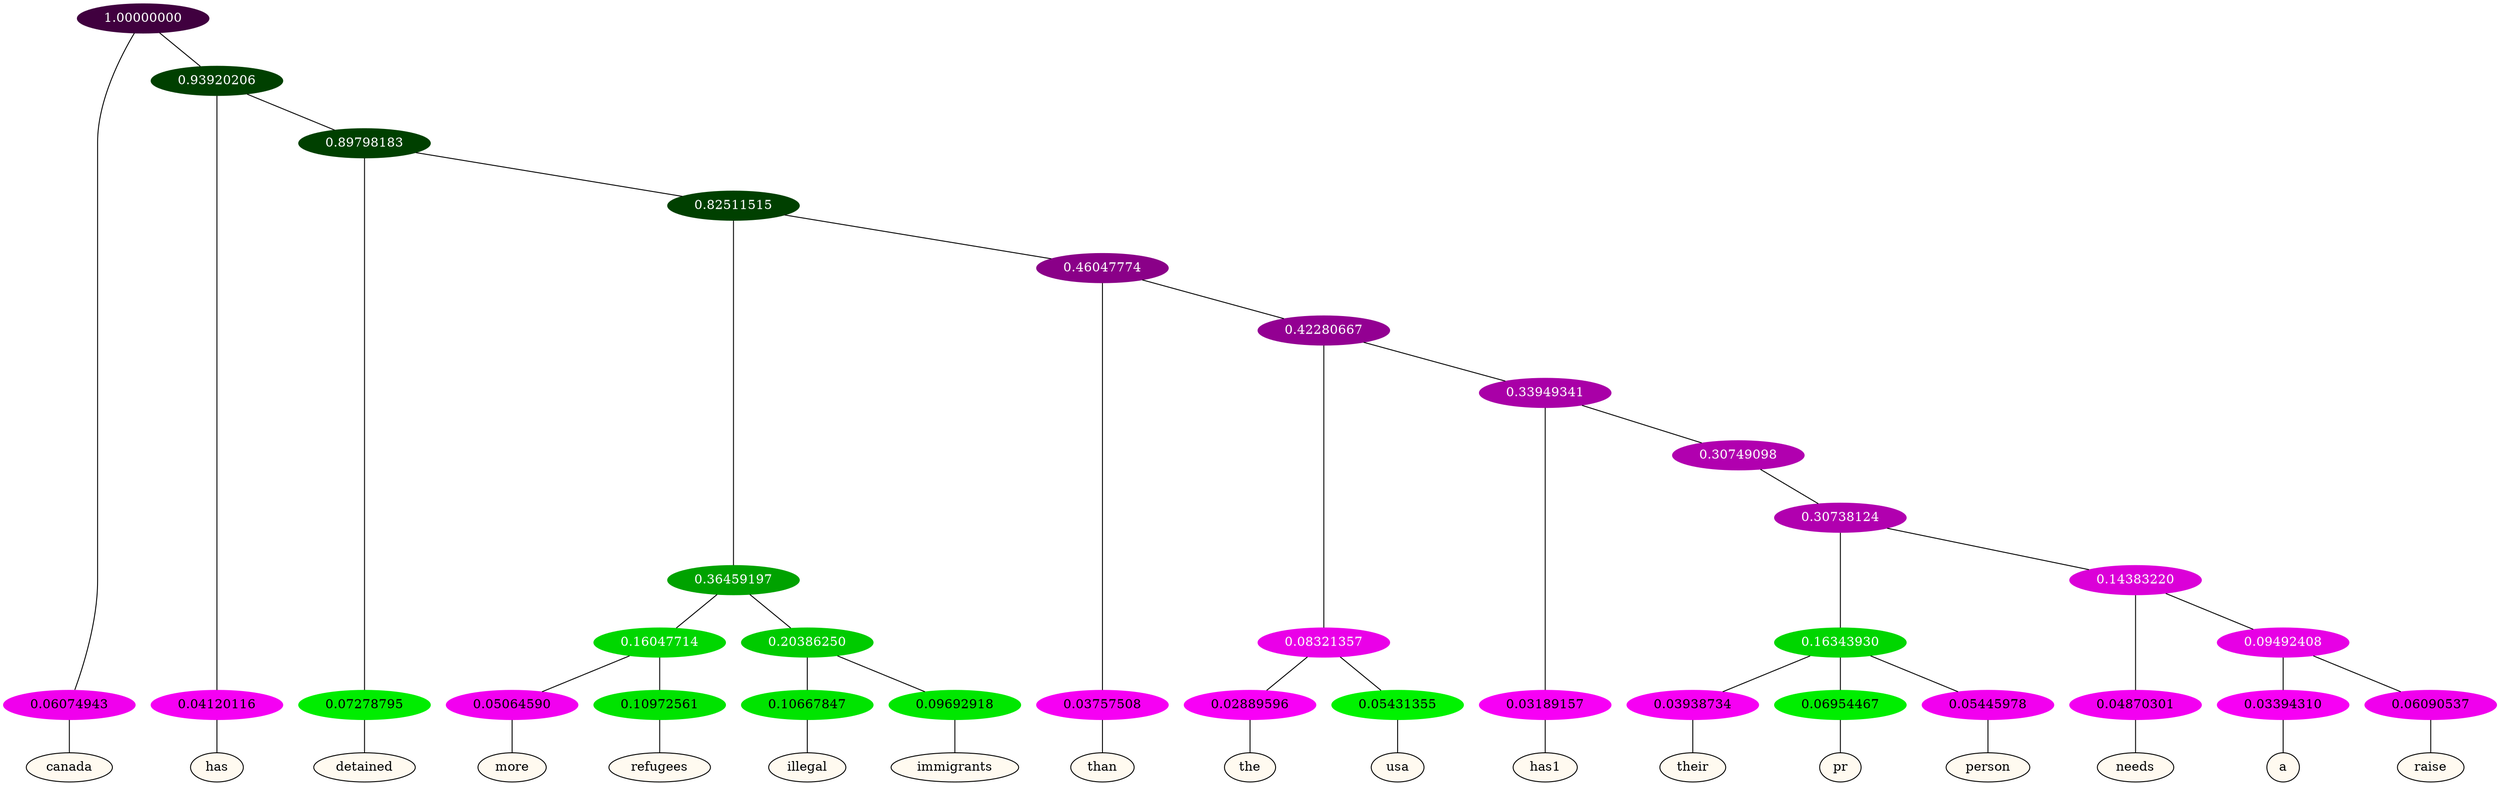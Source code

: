 graph {
	node [format=png height=0.15 nodesep=0.001 ordering=out overlap=prism overlap_scaling=0.01 ranksep=0.001 ratio=0.2 style=filled width=0.15]
	{
		rank=same
		a_w_1 [label=canada color=black fillcolor=floralwhite style="filled,solid"]
		a_w_3 [label=has color=black fillcolor=floralwhite style="filled,solid"]
		a_w_5 [label=detained color=black fillcolor=floralwhite style="filled,solid"]
		a_w_13 [label=more color=black fillcolor=floralwhite style="filled,solid"]
		a_w_14 [label=refugees color=black fillcolor=floralwhite style="filled,solid"]
		a_w_15 [label=illegal color=black fillcolor=floralwhite style="filled,solid"]
		a_w_16 [label=immigrants color=black fillcolor=floralwhite style="filled,solid"]
		a_w_11 [label=than color=black fillcolor=floralwhite style="filled,solid"]
		a_w_19 [label=the color=black fillcolor=floralwhite style="filled,solid"]
		a_w_20 [label=usa color=black fillcolor=floralwhite style="filled,solid"]
		a_w_21 [label=has1 color=black fillcolor=floralwhite style="filled,solid"]
		a_w_26 [label=their color=black fillcolor=floralwhite style="filled,solid"]
		a_w_27 [label=pr color=black fillcolor=floralwhite style="filled,solid"]
		a_w_28 [label=person color=black fillcolor=floralwhite style="filled,solid"]
		a_w_29 [label=needs color=black fillcolor=floralwhite style="filled,solid"]
		a_w_31 [label=a color=black fillcolor=floralwhite style="filled,solid"]
		a_w_32 [label=raise color=black fillcolor=floralwhite style="filled,solid"]
	}
	a_n_1 -- a_w_1
	a_n_3 -- a_w_3
	a_n_5 -- a_w_5
	a_n_13 -- a_w_13
	a_n_14 -- a_w_14
	a_n_15 -- a_w_15
	a_n_16 -- a_w_16
	a_n_11 -- a_w_11
	a_n_19 -- a_w_19
	a_n_20 -- a_w_20
	a_n_21 -- a_w_21
	a_n_26 -- a_w_26
	a_n_27 -- a_w_27
	a_n_28 -- a_w_28
	a_n_29 -- a_w_29
	a_n_31 -- a_w_31
	a_n_32 -- a_w_32
	{
		rank=same
		a_n_1 [label=0.06074943 color="0.835 1.000 0.939" fontcolor=black]
		a_n_3 [label=0.04120116 color="0.835 1.000 0.959" fontcolor=black]
		a_n_5 [label=0.07278795 color="0.334 1.000 0.927" fontcolor=black]
		a_n_13 [label=0.05064590 color="0.835 1.000 0.949" fontcolor=black]
		a_n_14 [label=0.10972561 color="0.334 1.000 0.890" fontcolor=black]
		a_n_15 [label=0.10667847 color="0.334 1.000 0.893" fontcolor=black]
		a_n_16 [label=0.09692918 color="0.334 1.000 0.903" fontcolor=black]
		a_n_11 [label=0.03757508 color="0.835 1.000 0.962" fontcolor=black]
		a_n_19 [label=0.02889596 color="0.835 1.000 0.971" fontcolor=black]
		a_n_20 [label=0.05431355 color="0.334 1.000 0.946" fontcolor=black]
		a_n_21 [label=0.03189157 color="0.835 1.000 0.968" fontcolor=black]
		a_n_26 [label=0.03938734 color="0.835 1.000 0.961" fontcolor=black]
		a_n_27 [label=0.06954467 color="0.334 1.000 0.930" fontcolor=black]
		a_n_28 [label=0.05445978 color="0.835 1.000 0.946" fontcolor=black]
		a_n_29 [label=0.04870301 color="0.835 1.000 0.951" fontcolor=black]
		a_n_31 [label=0.03394310 color="0.835 1.000 0.966" fontcolor=black]
		a_n_32 [label=0.06090537 color="0.835 1.000 0.939" fontcolor=black]
	}
	a_n_0 [label=1.00000000 color="0.835 1.000 0.250" fontcolor=grey99]
	a_n_0 -- a_n_1
	a_n_2 [label=0.93920206 color="0.334 1.000 0.250" fontcolor=grey99]
	a_n_0 -- a_n_2
	a_n_2 -- a_n_3
	a_n_4 [label=0.89798183 color="0.334 1.000 0.250" fontcolor=grey99]
	a_n_2 -- a_n_4
	a_n_4 -- a_n_5
	a_n_6 [label=0.82511515 color="0.334 1.000 0.250" fontcolor=grey99]
	a_n_4 -- a_n_6
	a_n_7 [label=0.36459197 color="0.334 1.000 0.635" fontcolor=grey99]
	a_n_6 -- a_n_7
	a_n_8 [label=0.46047774 color="0.835 1.000 0.540" fontcolor=grey99]
	a_n_6 -- a_n_8
	a_n_9 [label=0.16047714 color="0.334 1.000 0.840" fontcolor=grey99]
	a_n_7 -- a_n_9
	a_n_10 [label=0.20386250 color="0.334 1.000 0.796" fontcolor=grey99]
	a_n_7 -- a_n_10
	a_n_8 -- a_n_11
	a_n_12 [label=0.42280667 color="0.835 1.000 0.577" fontcolor=grey99]
	a_n_8 -- a_n_12
	a_n_9 -- a_n_13
	a_n_9 -- a_n_14
	a_n_10 -- a_n_15
	a_n_10 -- a_n_16
	a_n_17 [label=0.08321357 color="0.835 1.000 0.917" fontcolor=grey99]
	a_n_12 -- a_n_17
	a_n_18 [label=0.33949341 color="0.835 1.000 0.661" fontcolor=grey99]
	a_n_12 -- a_n_18
	a_n_17 -- a_n_19
	a_n_17 -- a_n_20
	a_n_18 -- a_n_21
	a_n_22 [label=0.30749098 color="0.835 1.000 0.693" fontcolor=grey99]
	a_n_18 -- a_n_22
	a_n_23 [label=0.30738124 color="0.835 1.000 0.693" fontcolor=grey99]
	a_n_22 -- a_n_23
	a_n_24 [label=0.16343930 color="0.334 1.000 0.837" fontcolor=grey99]
	a_n_23 -- a_n_24
	a_n_25 [label=0.14383220 color="0.835 1.000 0.856" fontcolor=grey99]
	a_n_23 -- a_n_25
	a_n_24 -- a_n_26
	a_n_24 -- a_n_27
	a_n_24 -- a_n_28
	a_n_25 -- a_n_29
	a_n_30 [label=0.09492408 color="0.835 1.000 0.905" fontcolor=grey99]
	a_n_25 -- a_n_30
	a_n_30 -- a_n_31
	a_n_30 -- a_n_32
}
